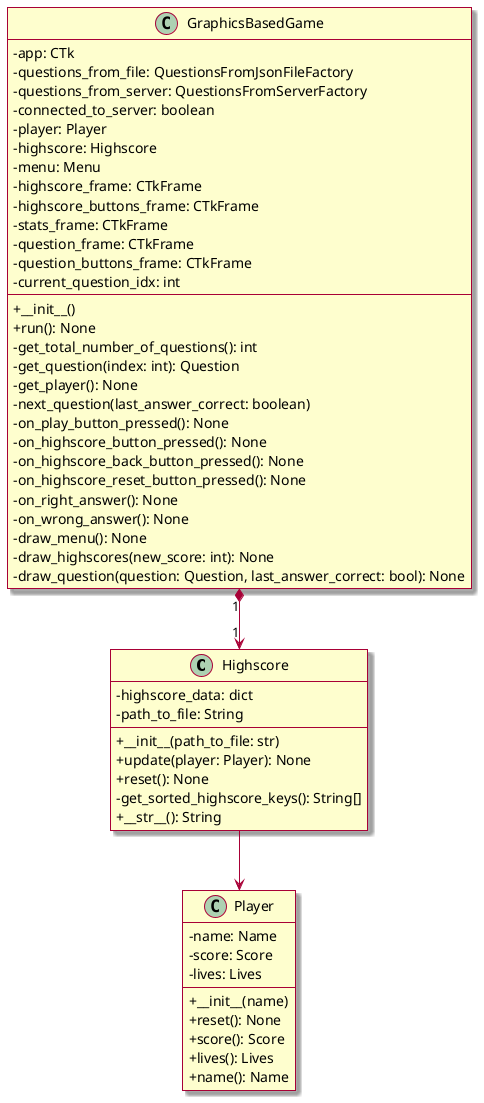 @startuml
hide empty members
skin rose
skinparam classAttributeIconSize 0

class Highscore {
    - highscore_data: dict
    - path_to_file: String
    + __init__(path_to_file: str)
    + update(player: Player): None
    + reset(): None
    - get_sorted_highscore_keys(): String[]
    + __str__(): String
}

class Player {
    + __init__(name)
    + reset(): None
    + score(): Score
    + lives(): Lives
    + name(): Name
    - name: Name
    - score: Score
    - lives: Lives
}

class GraphicsBasedGame {
    - app: CTk
    - questions_from_file: QuestionsFromJsonFileFactory
    - questions_from_server: QuestionsFromServerFactory
    - connected_to_server: boolean
    - player: Player
    - highscore: Highscore
    - menu: Menu
    - highscore_frame: CTkFrame
    - highscore_buttons_frame: CTkFrame
    - stats_frame: CTkFrame
    - question_frame: CTkFrame
    - question_buttons_frame: CTkFrame
    - current_question_idx: int
    + __init__()
    + run(): None
    - get_total_number_of_questions(): int
    - get_question(index: int): Question
    - get_player(): None
    - next_question(last_answer_correct: boolean)
    - on_play_button_pressed(): None
    - on_highscore_button_pressed(): None
    - on_highscore_back_button_pressed(): None
    - on_highscore_reset_button_pressed(): None
    - on_right_answer(): None
    - on_wrong_answer(): None
    - draw_menu(): None
    - draw_highscores(new_score: int): None
    - draw_question(question: Question, last_answer_correct: bool): None

}

Highscore --> Player
GraphicsBasedGame "1" *--> "1" Highscore

@enduml